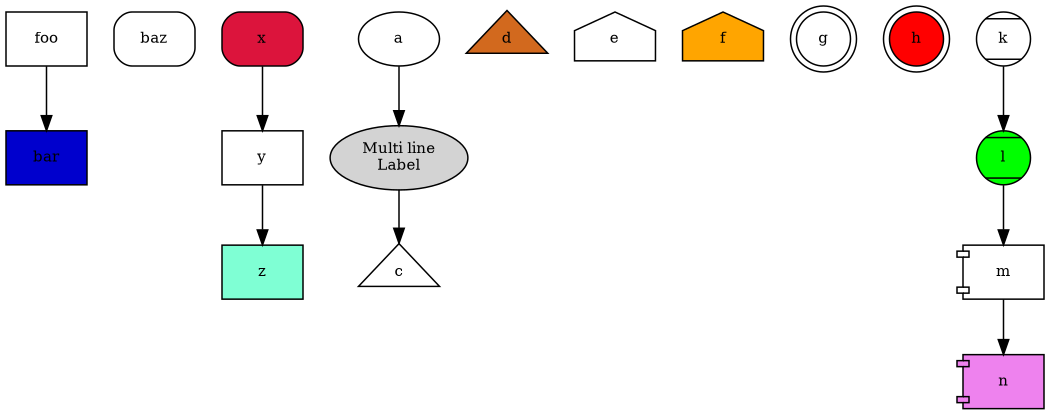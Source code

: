 
digraph test {
  size = "7,7";
 
  node [fontsize=10];

  foo [ shape = box ];
  bar [ shape = box, style="filled", fillcolor="mediumblue" ];

  baz [ shape = box, style="rounded,filled", fillcolor="white" ];
  x   [ shape = box, style="filled,rounded", fillcolor="crimson" ];
  y   [ shape = polygon ];
  z   [ shape = polygon, style="filled", fillcolor="aquamarine" ];
  a   [ shape = ellipse ];
  b   [ shape = ellipse, style="filled", label="Multi line\nLabel" ];
  c   [ shape = triangle];
  d   [ shape = triangle, style="filled", fillcolor="chocolate" ];

  e   [ shape = house ];
  f   [ shape = house, style="filled", fillcolor="orange" ];

  g   [ shape = doublecircle ];
  h   [ shape = doublecircle, style="filled", fillcolor="red" ];

  k   [ shape = Mcircle ];
  l   [ shape = Mcircle, style="filled", fillcolor="green" ];

  m   [ shape = component ];
  n   [ shape = component, style="filled", fillcolor="violet" ];

  foo -> bar;
  a -> b -> c;
  x -> y -> z;

  k -> l -> m -> n;
}
